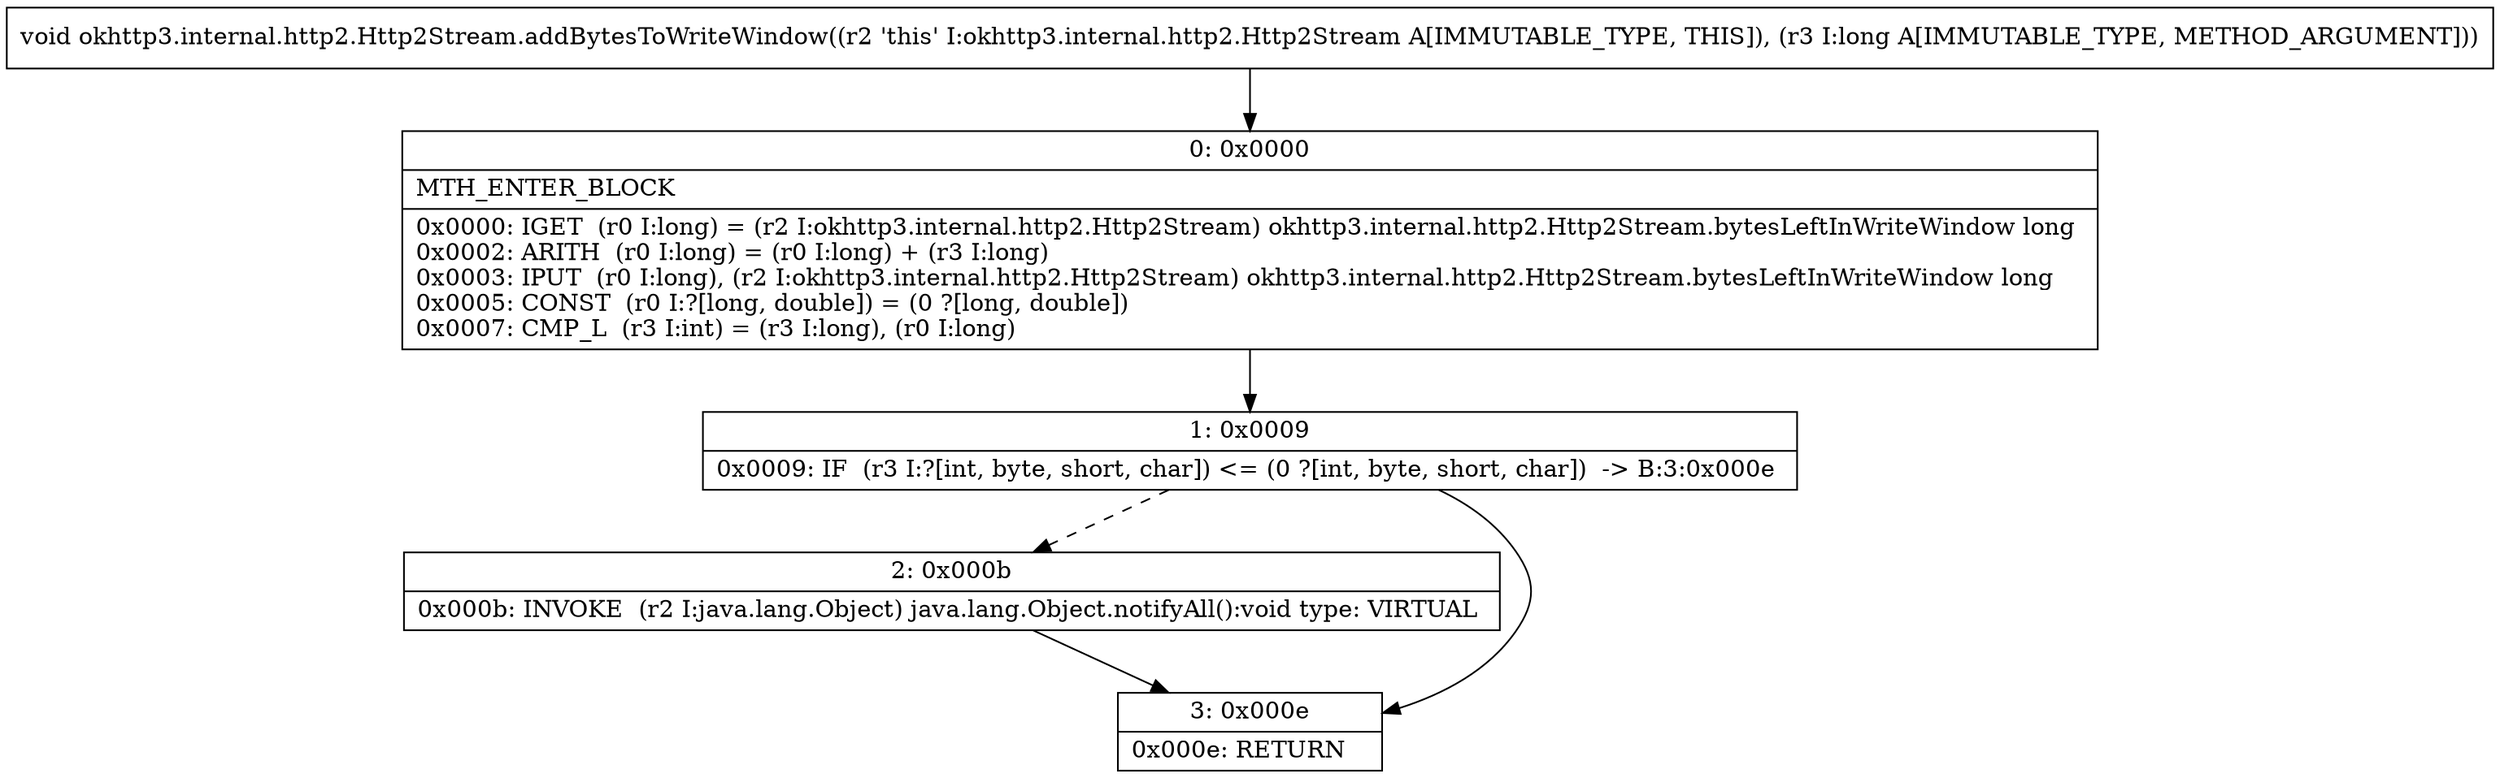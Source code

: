 digraph "CFG forokhttp3.internal.http2.Http2Stream.addBytesToWriteWindow(J)V" {
Node_0 [shape=record,label="{0\:\ 0x0000|MTH_ENTER_BLOCK\l|0x0000: IGET  (r0 I:long) = (r2 I:okhttp3.internal.http2.Http2Stream) okhttp3.internal.http2.Http2Stream.bytesLeftInWriteWindow long \l0x0002: ARITH  (r0 I:long) = (r0 I:long) + (r3 I:long) \l0x0003: IPUT  (r0 I:long), (r2 I:okhttp3.internal.http2.Http2Stream) okhttp3.internal.http2.Http2Stream.bytesLeftInWriteWindow long \l0x0005: CONST  (r0 I:?[long, double]) = (0 ?[long, double]) \l0x0007: CMP_L  (r3 I:int) = (r3 I:long), (r0 I:long) \l}"];
Node_1 [shape=record,label="{1\:\ 0x0009|0x0009: IF  (r3 I:?[int, byte, short, char]) \<= (0 ?[int, byte, short, char])  \-\> B:3:0x000e \l}"];
Node_2 [shape=record,label="{2\:\ 0x000b|0x000b: INVOKE  (r2 I:java.lang.Object) java.lang.Object.notifyAll():void type: VIRTUAL \l}"];
Node_3 [shape=record,label="{3\:\ 0x000e|0x000e: RETURN   \l}"];
MethodNode[shape=record,label="{void okhttp3.internal.http2.Http2Stream.addBytesToWriteWindow((r2 'this' I:okhttp3.internal.http2.Http2Stream A[IMMUTABLE_TYPE, THIS]), (r3 I:long A[IMMUTABLE_TYPE, METHOD_ARGUMENT])) }"];
MethodNode -> Node_0;
Node_0 -> Node_1;
Node_1 -> Node_2[style=dashed];
Node_1 -> Node_3;
Node_2 -> Node_3;
}

